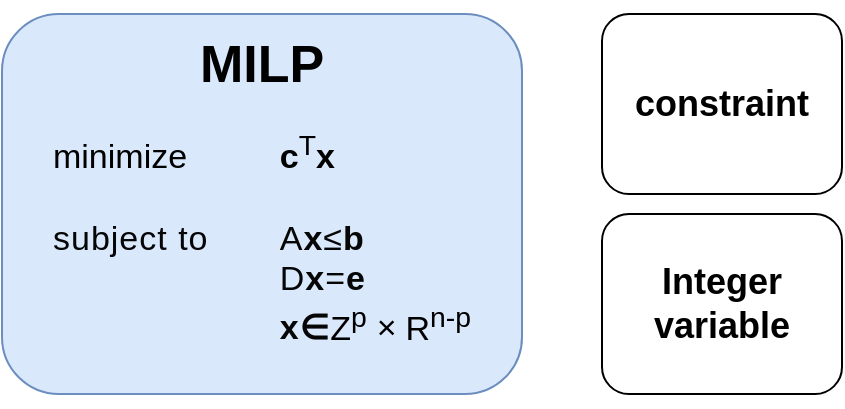 <mxfile version="26.0.5">
  <diagram name="第 1 页" id="qtcAwMIbISXWxPpKAaWr">
    <mxGraphModel dx="956" dy="544" grid="1" gridSize="10" guides="1" tooltips="1" connect="1" arrows="1" fold="1" page="1" pageScale="1" pageWidth="827" pageHeight="1169" background="#ffffff" math="0" shadow="0">
      <root>
        <mxCell id="0" />
        <mxCell id="1" parent="0" />
        <mxCell id="U_zOW38wRWx0RITjFqNm-1" value="&lt;h1&gt;&lt;font style=&quot;font-size: 26px;&quot;&gt;MILP&lt;/font&gt;&lt;/h1&gt;&lt;div style=&quot;text-align: left;&quot;&gt;&lt;font style=&quot;font-size: 17px;&quot; face=&quot;Helvetica&quot;&gt;minimize&lt;span style=&quot;white-space: pre;&quot;&gt;&#x9;&lt;/span&gt;&lt;span style=&quot;white-space: pre;&quot;&gt;&#x9;&lt;/span&gt;&lt;b style=&quot;&quot;&gt;c&lt;/b&gt;&lt;sup style=&quot;&quot;&gt;T&lt;/sup&gt;&lt;b style=&quot;&quot;&gt;x&lt;/b&gt;&lt;/font&gt;&lt;/div&gt;&lt;div style=&quot;text-align: left;&quot;&gt;&lt;font style=&quot;font-size: 17px;&quot; face=&quot;Helvetica&quot;&gt;&lt;b style=&quot;&quot;&gt;&lt;br&gt;&lt;/b&gt;&lt;/font&gt;&lt;/div&gt;&lt;div style=&quot;text-align: left;&quot;&gt;&lt;font style=&quot;font-size: 17px;&quot; face=&quot;Helvetica&quot;&gt;&lt;span style=&quot;color: rgb(6, 6, 7); letter-spacing: 0.5px; text-wrap-mode: nowrap;&quot;&gt;subject&amp;nbsp;to&lt;span style=&quot;white-space: pre;&quot;&gt;&#x9;&lt;/span&gt;A&lt;b style=&quot;&quot;&gt;x&lt;/b&gt;&lt;/span&gt;&lt;span style=&quot;color: rgb(6, 6, 7); letter-spacing: 0.5px; text-wrap-mode: nowrap;&quot;&gt;≤&lt;b&gt;b&lt;/b&gt;&lt;/span&gt;&lt;/font&gt;&lt;/div&gt;&lt;div style=&quot;text-align: left;&quot;&gt;&lt;span style=&quot;color: rgb(6, 6, 7); letter-spacing: 0.5px; text-wrap-mode: nowrap;&quot;&gt;&lt;font style=&quot;font-size: 17px;&quot; face=&quot;Helvetica&quot;&gt;&lt;span style=&quot;font-weight: bold; white-space: pre;&quot;&gt;&#x9;&lt;/span&gt;&lt;span style=&quot;font-weight: bold; white-space: pre;&quot;&gt;&#x9;&lt;span style=&quot;white-space: pre;&quot;&gt;&#x9;&lt;/span&gt;&lt;/span&gt;D&lt;b&gt;x&lt;/b&gt;=&lt;b&gt;e&lt;/b&gt;&lt;br&gt;&lt;/font&gt;&lt;/span&gt;&lt;/div&gt;&lt;div style=&quot;text-align: left;&quot;&gt;&lt;font style=&quot;font-size: 17px;&quot; face=&quot;Helvetica&quot;&gt;&lt;span style=&quot;color: rgb(6, 6, 7); letter-spacing: 0.5px; text-wrap-mode: nowrap;&quot;&gt;&lt;b&gt;&lt;span style=&quot;white-space: pre;&quot;&gt;&#x9;&lt;/span&gt;&lt;span style=&quot;white-space: pre;&quot;&gt;&#x9;&lt;/span&gt;&lt;span style=&quot;white-space: pre;&quot;&gt;&#x9;&lt;/span&gt;x∈&lt;/b&gt;&lt;/span&gt;&lt;span style=&quot;color: light-dark(rgb(0, 0, 0), rgb(255, 255, 255));&quot;&gt;Z&lt;sup&gt;p&lt;/sup&gt;&lt;/span&gt;&lt;span style=&quot;color: light-dark(rgb(0, 0, 0), rgb(255, 255, 255)); font-style: italic;&quot;&gt;&amp;nbsp;×&lt;/span&gt;&lt;span style=&quot;color: light-dark(rgb(0, 0, 0), rgb(255, 255, 255)); font-style: italic;&quot;&gt;&amp;nbsp;&lt;/span&gt;&lt;span style=&quot;color: light-dark(rgb(0, 0, 0), rgb(255, 255, 255));&quot;&gt;R&lt;sup style=&quot;&quot;&gt;n-p&lt;/sup&gt;&lt;/span&gt;&lt;/font&gt;&lt;/div&gt;&lt;div style=&quot;text-align: left;&quot;&gt;&lt;br&gt;&lt;/div&gt;&lt;div style=&quot;text-align: left;&quot;&gt;&lt;br&gt;&lt;/div&gt;" style="rounded=1;whiteSpace=wrap;html=1;fillColor=#dae8fc;strokeColor=#6c8ebf;labelBackgroundColor=none;" vertex="1" parent="1">
          <mxGeometry x="120" y="220" width="260" height="190" as="geometry" />
        </mxCell>
        <mxCell id="U_zOW38wRWx0RITjFqNm-2" value="&lt;h2&gt;constraint&lt;/h2&gt;" style="rounded=1;whiteSpace=wrap;html=1;" vertex="1" parent="1">
          <mxGeometry x="420" y="220" width="120" height="90" as="geometry" />
        </mxCell>
        <mxCell id="U_zOW38wRWx0RITjFqNm-3" value="&lt;h2&gt;Integer variable&lt;/h2&gt;" style="rounded=1;whiteSpace=wrap;html=1;" vertex="1" parent="1">
          <mxGeometry x="420" y="320" width="120" height="90" as="geometry" />
        </mxCell>
      </root>
    </mxGraphModel>
  </diagram>
</mxfile>
